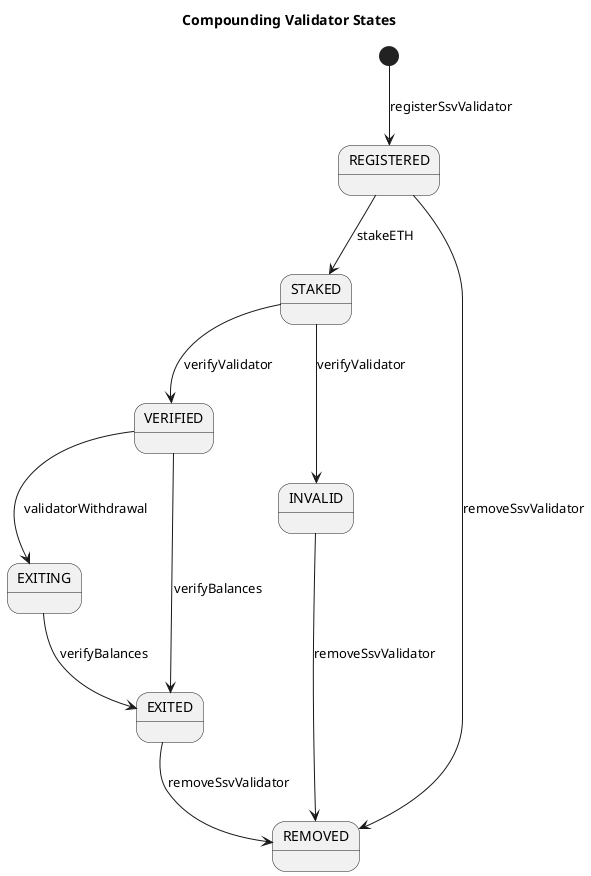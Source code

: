 @startuml

title Compounding Validator States

[*] --> REGISTERED : registerSsvValidator

REGISTERED --> STAKED : stakeETH

STAKED --> VERIFIED : verifyValidator
STAKED --> INVALID : verifyValidator

VERIFIED --> EXITING : validatorWithdrawal
VERIFIED --> EXITED : verifyBalances
EXITING --> EXITED : verifyBalances

REGISTERED --> REMOVED : removeSsvValidator
INVALID --> REMOVED : removeSsvValidator
EXITED --> REMOVED : removeSsvValidator


' STAKED : Beacon Chain\n- Pending deposits\n- Processed deposit\n- Frontrun deposit

@enduml